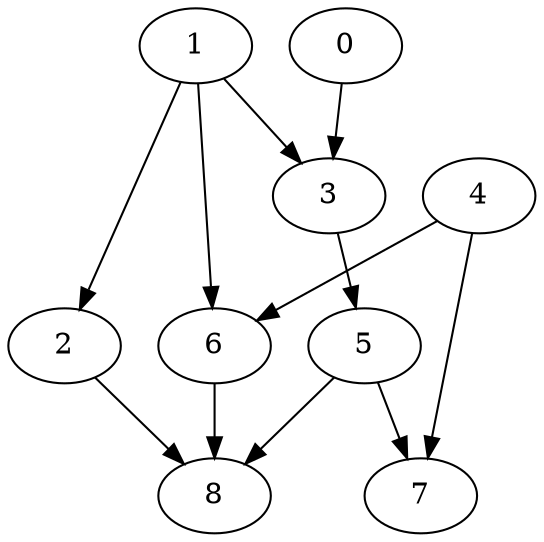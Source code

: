 digraph {
    0 -> 3;
    1 -> 2;
    1 -> 3;
    1 -> 6;
    2 -> 8;
    3 -> 5;
    4 -> 6;
    4 -> 7;
    5 -> 7;
    5 -> 8;
    6 -> 8;
}